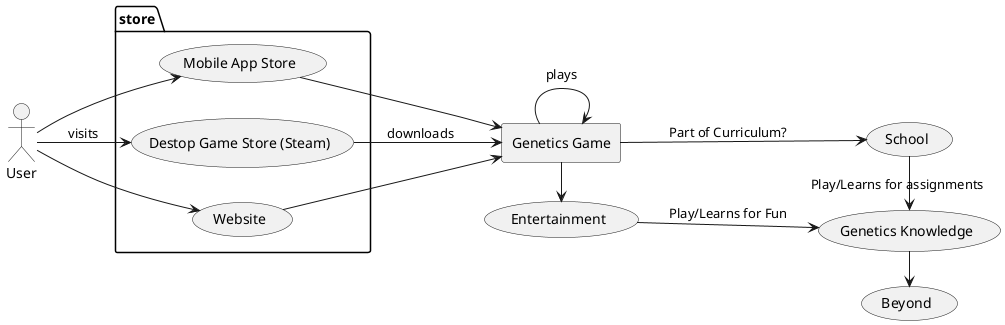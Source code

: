 @startuml
left to right direction
actor User as u
Package store{
  usecase "Mobile App Store" as appstore
  usecase "Destop Game Store (Steam)" as steam
  usecase Website as web
}
rectangle "Genetics Game" as game

u --> appstore  
u --> web  
u --> steam : visits
appstore --> game
web --> game
steam --> game : downloads
game --> game : plays

(School) as s
(Entertainment) as e

game -> e 
game --> s : Part of Curriculum?

(Genetics Knowledge) as know

e --> know : Play/Learns for Fun
s -> know : Play/Learns for assignments

(Beyond) as b
know -> b


@enduml

